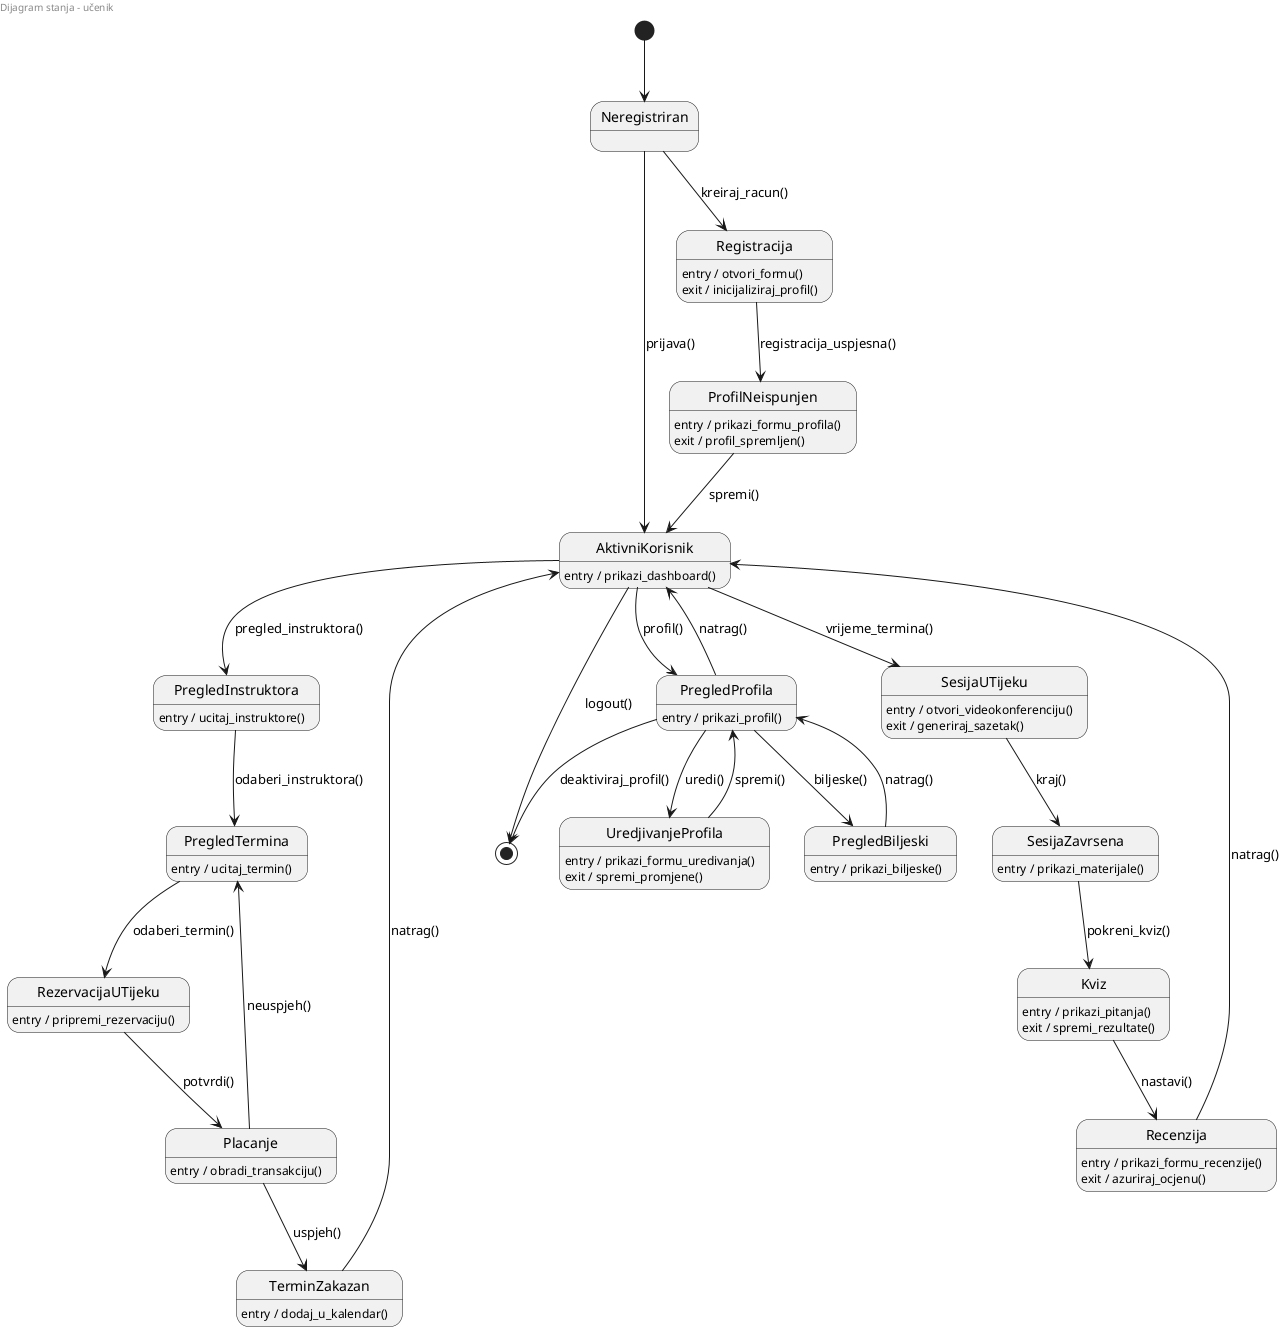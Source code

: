 @startuml dijagram_stanja

left header
Dijagram stanja - učenik
end header

[*] --> Neregistriran

Neregistriran --> AktivniKorisnik : prijava()
Neregistriran --> Registracija : kreiraj_racun()

Registracija : entry / otvori_formu()
Registracija : exit / inicijaliziraj_profil()
Registracija --> ProfilNeispunjen : registracija_uspjesna()

ProfilNeispunjen : entry / prikazi_formu_profila()
ProfilNeispunjen : exit / profil_spremljen()
ProfilNeispunjen --> AktivniKorisnik : spremi()

' ------- Home -------
AktivniKorisnik : entry / prikazi_dashboard()
AktivniKorisnik --> PregledInstruktora : pregled_instruktora()
AktivniKorisnik --> PregledProfila : profil()
AktivniKorisnik --> SesijaUTijeku : vrijeme_termina()
AktivniKorisnik --> [*] : logout()

' ------- Pregled profila -------
PregledProfila : entry / prikazi_profil()
PregledProfila --> UredjivanjeProfila : uredi()
PregledProfila --> PregledBiljeski : biljeske()
PregledProfila --> [*] : deaktiviraj_profil()
PregledProfila --> AktivniKorisnik : natrag()

UredjivanjeProfila : entry / prikazi_formu_uredivanja()
UredjivanjeProfila : exit / spremi_promjene()
UredjivanjeProfila --> PregledProfila : spremi()

PregledBiljeski : entry / prikazi_biljeske()
PregledBiljeski --> PregledProfila : natrag()

' ------- Instruktori i rezervacije -------
PregledInstruktora : entry / ucitaj_instruktore()
PregledInstruktora --> PregledTermina : odaberi_instruktora()

PregledTermina : entry / ucitaj_termin()
PregledTermina --> RezervacijaUTijeku : odaberi_termin()

RezervacijaUTijeku : entry / pripremi_rezervaciju()
RezervacijaUTijeku --> Placanje : potvrdi()

Placanje : entry / obradi_transakciju()
Placanje --> TerminZakazan : uspjeh()
Placanje --> PregledTermina : neuspjeh()

TerminZakazan : entry / dodaj_u_kalendar()
TerminZakazan --> AktivniKorisnik : natrag()

' ------- Sesija + kviz -------
SesijaUTijeku : entry / otvori_videokonferenciju()
SesijaUTijeku : exit / generiraj_sazetak()
SesijaUTijeku --> SesijaZavrsena : kraj()

SesijaZavrsena : entry / prikazi_materijale()
SesijaZavrsena --> Kviz : pokreni_kviz()

Kviz : entry / prikazi_pitanja()
Kviz : exit / spremi_rezultate()
Kviz --> Recenzija : nastavi()

Recenzija : entry / prikazi_formu_recenzije()
Recenzija : exit / azuriraj_ocjenu()
Recenzija --> AktivniKorisnik : natrag()

@enduml

